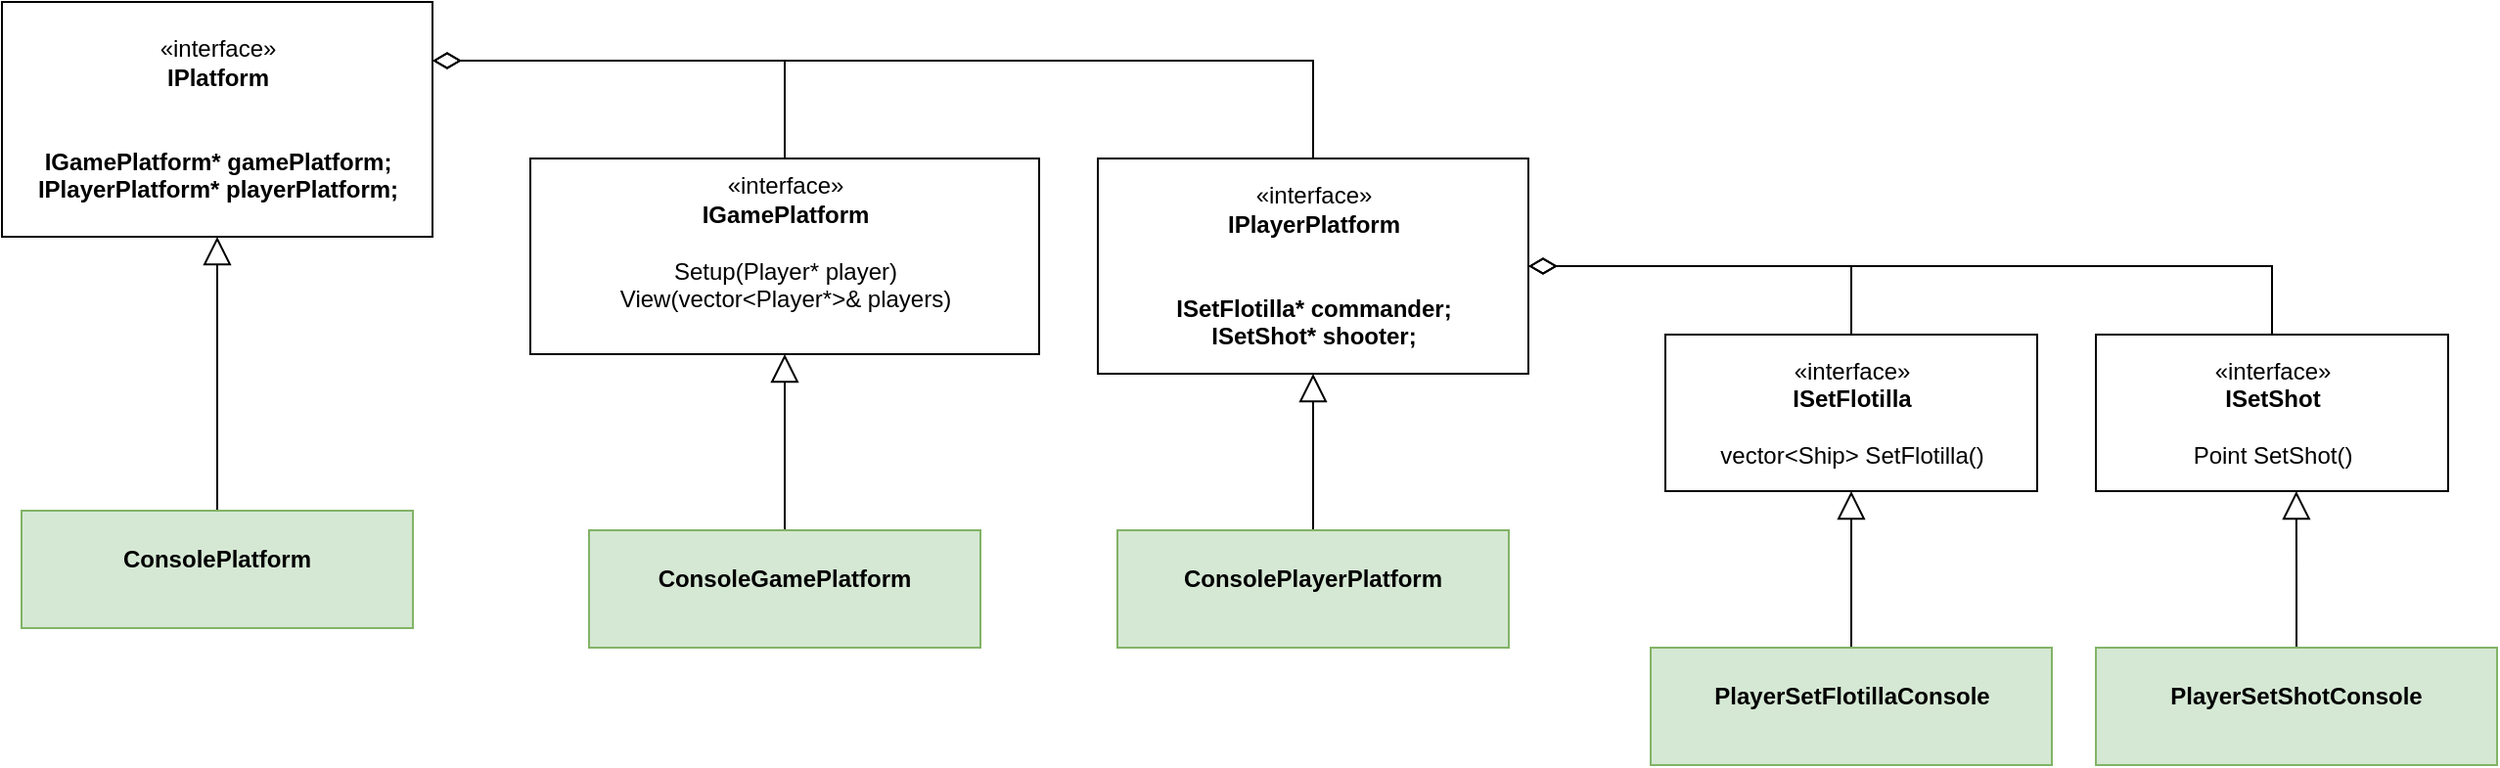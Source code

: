 <mxfile version="20.8.16" type="device"><diagram name="Страница 1" id="7_6eUtMs8bS3AdwUgwZ3"><mxGraphModel dx="1434" dy="1960" grid="1" gridSize="10" guides="1" tooltips="1" connect="1" arrows="1" fold="1" page="1" pageScale="1" pageWidth="827" pageHeight="1169" math="0" shadow="0"><root><mxCell id="0"/><mxCell id="1" parent="0"/><mxCell id="Y9iFj1ItzjbjfxqIbrVF-1" value="«interface»&lt;br&gt;&lt;b&gt;IPlatform&lt;/b&gt;&lt;br&gt;&lt;br&gt;&lt;br&gt;&lt;div style=&quot;&quot;&gt;&lt;b&gt;IGamePlatform* gamePlatform;&lt;/b&gt;&lt;/div&gt;&lt;div style=&quot;&quot;&gt;&lt;b&gt;&#9;IPlayerPlatform* playerPlatform;&lt;/b&gt;&lt;/div&gt;" style="html=1;" vertex="1" parent="1"><mxGeometry x="60" y="-60" width="220" height="120" as="geometry"/></mxCell><mxCell id="Y9iFj1ItzjbjfxqIbrVF-8" style="edgeStyle=orthogonalEdgeStyle;rounded=0;orthogonalLoop=1;jettySize=auto;html=1;entryX=1;entryY=0.25;entryDx=0;entryDy=0;endArrow=diamondThin;endFill=0;endSize=12;" edge="1" parent="1" source="Y9iFj1ItzjbjfxqIbrVF-2" target="Y9iFj1ItzjbjfxqIbrVF-1"><mxGeometry relative="1" as="geometry"><Array as="points"><mxPoint x="460" y="-30"/></Array></mxGeometry></mxCell><mxCell id="Y9iFj1ItzjbjfxqIbrVF-2" value="«interface»&lt;br&gt;&lt;b style=&quot;border-color: var(--border-color);&quot;&gt;IGamePlatform&lt;/b&gt;&lt;br&gt;&lt;br&gt;&lt;div&gt;Setup(Player* player)&lt;/div&gt;&lt;div&gt;View(vector&amp;lt;Player*&amp;gt;&amp;amp; players)&lt;/div&gt;&lt;div style=&quot;&quot;&gt;&lt;br&gt;&lt;/div&gt;" style="html=1;" vertex="1" parent="1"><mxGeometry x="330" y="20" width="260" height="100" as="geometry"/></mxCell><mxCell id="Y9iFj1ItzjbjfxqIbrVF-9" style="edgeStyle=orthogonalEdgeStyle;rounded=0;orthogonalLoop=1;jettySize=auto;html=1;endArrow=diamondThin;endFill=0;endSize=12;" edge="1" parent="1" source="Y9iFj1ItzjbjfxqIbrVF-3" target="Y9iFj1ItzjbjfxqIbrVF-1"><mxGeometry relative="1" as="geometry"><Array as="points"><mxPoint x="730" y="-30"/></Array></mxGeometry></mxCell><mxCell id="Y9iFj1ItzjbjfxqIbrVF-3" value="«interface»&lt;br&gt;&lt;b style=&quot;border-color: var(--border-color);&quot;&gt;IPlayerPlatform&lt;br&gt;&lt;/b&gt;&lt;br&gt;&lt;br&gt;&lt;div&gt;&lt;b&gt;ISetFlotilla* commander;&lt;/b&gt;&lt;/div&gt;&lt;div&gt;&lt;b&gt;&#9;ISetShot* shooter;&lt;/b&gt;&lt;/div&gt;" style="html=1;" vertex="1" parent="1"><mxGeometry x="620" y="20" width="220" height="110" as="geometry"/></mxCell><mxCell id="Y9iFj1ItzjbjfxqIbrVF-11" style="edgeStyle=orthogonalEdgeStyle;rounded=0;orthogonalLoop=1;jettySize=auto;html=1;endArrow=diamondThin;endFill=0;endSize=12;" edge="1" parent="1" source="Y9iFj1ItzjbjfxqIbrVF-4" target="Y9iFj1ItzjbjfxqIbrVF-3"><mxGeometry relative="1" as="geometry"><Array as="points"><mxPoint x="1005" y="75"/></Array></mxGeometry></mxCell><mxCell id="Y9iFj1ItzjbjfxqIbrVF-4" value="«interface»&lt;br&gt;&lt;b&gt;ISetFlotilla&lt;/b&gt;&lt;br&gt;&lt;br&gt;vector&amp;lt;Ship&amp;gt; SetFlotilla()" style="html=1;" vertex="1" parent="1"><mxGeometry x="910" y="110" width="190" height="80" as="geometry"/></mxCell><mxCell id="Y9iFj1ItzjbjfxqIbrVF-12" style="edgeStyle=orthogonalEdgeStyle;rounded=0;orthogonalLoop=1;jettySize=auto;html=1;endArrow=diamondThin;endFill=0;endSize=12;" edge="1" parent="1" source="Y9iFj1ItzjbjfxqIbrVF-5" target="Y9iFj1ItzjbjfxqIbrVF-3"><mxGeometry relative="1" as="geometry"><Array as="points"><mxPoint x="1220" y="75"/></Array></mxGeometry></mxCell><mxCell id="Y9iFj1ItzjbjfxqIbrVF-5" value="«interface»&lt;br&gt;&lt;b&gt;ISetShot&lt;/b&gt;&lt;br&gt;&lt;br&gt;Point SetShot()" style="html=1;" vertex="1" parent="1"><mxGeometry x="1130" y="110" width="180" height="80" as="geometry"/></mxCell><mxCell id="Y9iFj1ItzjbjfxqIbrVF-7" style="edgeStyle=orthogonalEdgeStyle;rounded=0;orthogonalLoop=1;jettySize=auto;html=1;entryX=0.5;entryY=1;entryDx=0;entryDy=0;endArrow=block;endFill=0;endSize=12;" edge="1" parent="1" source="Y9iFj1ItzjbjfxqIbrVF-6" target="Y9iFj1ItzjbjfxqIbrVF-2"><mxGeometry relative="1" as="geometry"/></mxCell><mxCell id="Y9iFj1ItzjbjfxqIbrVF-6" value="&lt;p style=&quot;margin:0px;margin-top:4px;text-align:center;&quot;&gt;&lt;br&gt;&lt;b&gt;ConsoleGamePlatform&lt;/b&gt;&lt;br&gt;&lt;/p&gt;" style="verticalAlign=top;align=left;overflow=fill;fontSize=12;fontFamily=Helvetica;html=1;fillColor=#d5e8d4;strokeColor=#82b366;" vertex="1" parent="1"><mxGeometry x="360" y="210" width="200" height="60" as="geometry"/></mxCell><mxCell id="Y9iFj1ItzjbjfxqIbrVF-18" style="edgeStyle=orthogonalEdgeStyle;rounded=0;orthogonalLoop=1;jettySize=auto;html=1;entryX=0.5;entryY=1;entryDx=0;entryDy=0;endArrow=block;endFill=0;endSize=12;" edge="1" parent="1" source="Y9iFj1ItzjbjfxqIbrVF-10" target="Y9iFj1ItzjbjfxqIbrVF-3"><mxGeometry relative="1" as="geometry"/></mxCell><mxCell id="Y9iFj1ItzjbjfxqIbrVF-10" value="&lt;p style=&quot;margin:0px;margin-top:4px;text-align:center;&quot;&gt;&lt;br&gt;&lt;b&gt;ConsolePlayerPlatform&lt;/b&gt;&lt;br&gt;&lt;/p&gt;" style="verticalAlign=top;align=left;overflow=fill;fontSize=12;fontFamily=Helvetica;html=1;fillColor=#d5e8d4;strokeColor=#82b366;" vertex="1" parent="1"><mxGeometry x="630" y="210" width="200" height="60" as="geometry"/></mxCell><mxCell id="Y9iFj1ItzjbjfxqIbrVF-15" style="edgeStyle=orthogonalEdgeStyle;rounded=0;orthogonalLoop=1;jettySize=auto;html=1;entryX=0.5;entryY=1;entryDx=0;entryDy=0;endArrow=block;endFill=0;endSize=12;" edge="1" parent="1" source="Y9iFj1ItzjbjfxqIbrVF-14" target="Y9iFj1ItzjbjfxqIbrVF-4"><mxGeometry relative="1" as="geometry"/></mxCell><mxCell id="Y9iFj1ItzjbjfxqIbrVF-14" value="&lt;p style=&quot;margin:0px;margin-top:4px;text-align:center;&quot;&gt;&lt;br&gt;&lt;b&gt;PlayerSetFlotillaConsole&lt;/b&gt;&lt;br&gt;&lt;/p&gt;" style="verticalAlign=top;align=left;overflow=fill;fontSize=12;fontFamily=Helvetica;html=1;fillColor=#d5e8d4;strokeColor=#82b366;" vertex="1" parent="1"><mxGeometry x="902.5" y="270" width="205" height="60" as="geometry"/></mxCell><mxCell id="Y9iFj1ItzjbjfxqIbrVF-17" style="edgeStyle=orthogonalEdgeStyle;rounded=0;orthogonalLoop=1;jettySize=auto;html=1;entryX=0.569;entryY=1;entryDx=0;entryDy=0;entryPerimeter=0;endArrow=block;endFill=0;endSize=12;" edge="1" parent="1" source="Y9iFj1ItzjbjfxqIbrVF-16" target="Y9iFj1ItzjbjfxqIbrVF-5"><mxGeometry relative="1" as="geometry"/></mxCell><mxCell id="Y9iFj1ItzjbjfxqIbrVF-16" value="&lt;p style=&quot;margin:0px;margin-top:4px;text-align:center;&quot;&gt;&lt;br&gt;&lt;b&gt;PlayerSetShotConsole&lt;/b&gt;&lt;br&gt;&lt;/p&gt;" style="verticalAlign=top;align=left;overflow=fill;fontSize=12;fontFamily=Helvetica;html=1;fillColor=#d5e8d4;strokeColor=#82b366;" vertex="1" parent="1"><mxGeometry x="1130" y="270" width="205" height="60" as="geometry"/></mxCell><mxCell id="Y9iFj1ItzjbjfxqIbrVF-20" style="edgeStyle=orthogonalEdgeStyle;rounded=0;orthogonalLoop=1;jettySize=auto;html=1;entryX=0.5;entryY=1;entryDx=0;entryDy=0;endArrow=block;endFill=0;endSize=12;" edge="1" parent="1" source="Y9iFj1ItzjbjfxqIbrVF-19" target="Y9iFj1ItzjbjfxqIbrVF-1"><mxGeometry relative="1" as="geometry"/></mxCell><mxCell id="Y9iFj1ItzjbjfxqIbrVF-19" value="&lt;p style=&quot;margin:0px;margin-top:4px;text-align:center;&quot;&gt;&lt;br&gt;&lt;b&gt;ConsolePlatform&lt;/b&gt;&lt;br&gt;&lt;/p&gt;" style="verticalAlign=top;align=left;overflow=fill;fontSize=12;fontFamily=Helvetica;html=1;fillColor=#d5e8d4;strokeColor=#82b366;" vertex="1" parent="1"><mxGeometry x="70" y="200" width="200" height="60" as="geometry"/></mxCell></root></mxGraphModel></diagram></mxfile>